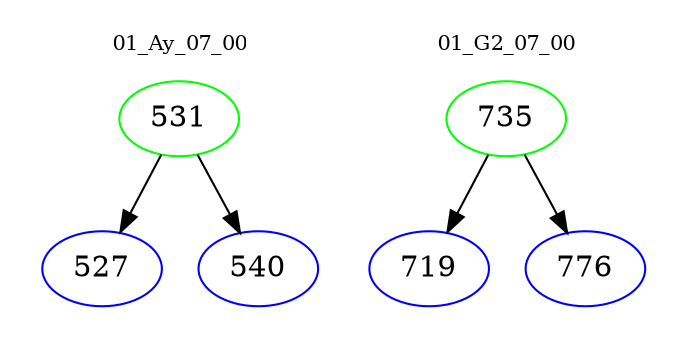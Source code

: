 digraph{
subgraph cluster_0 {
color = white
label = "01_Ay_07_00";
fontsize=10;
T0_531 [label="531", color="green"]
T0_531 -> T0_527 [color="black"]
T0_527 [label="527", color="blue"]
T0_531 -> T0_540 [color="black"]
T0_540 [label="540", color="blue"]
}
subgraph cluster_1 {
color = white
label = "01_G2_07_00";
fontsize=10;
T1_735 [label="735", color="green"]
T1_735 -> T1_719 [color="black"]
T1_719 [label="719", color="blue"]
T1_735 -> T1_776 [color="black"]
T1_776 [label="776", color="blue"]
}
}
